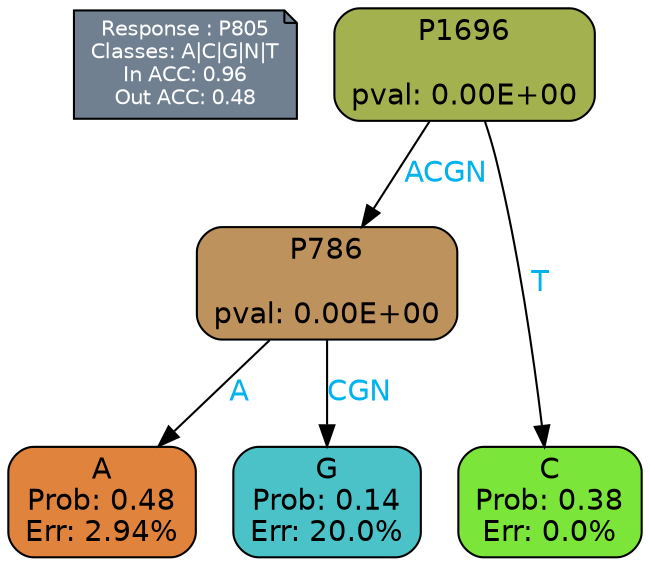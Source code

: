 digraph Tree {
node [shape=box, style="filled, rounded", color="black", fontname=helvetica] ;
graph [ranksep=equally, splines=polylines, bgcolor=transparent, dpi=600] ;
edge [fontname=helvetica] ;
LEGEND [label="Response : P805
Classes: A|C|G|N|T
In ACC: 0.96
Out ACC: 0.48
",shape=note,align=left,style=filled,fillcolor="slategray",fontcolor="white",fontsize=10];1 [label="P1696

pval: 0.00E+00", fillcolor="#a4b14f"] ;
2 [label="P786

pval: 0.00E+00", fillcolor="#bd925c"] ;
3 [label="A
Prob: 0.48
Err: 2.94%", fillcolor="#df833d"] ;
4 [label="G
Prob: 0.14
Err: 20.0%", fillcolor="#4ac2c7"] ;
5 [label="C
Prob: 0.38
Err: 0.0%", fillcolor="#7be539"] ;
1 -> 2 [label="ACGN",fontcolor=deepskyblue2] ;
1 -> 5 [label="T",fontcolor=deepskyblue2] ;
2 -> 3 [label="A",fontcolor=deepskyblue2] ;
2 -> 4 [label="CGN",fontcolor=deepskyblue2] ;
{rank = same; 3;4;5;}{rank = same; LEGEND;1;}}